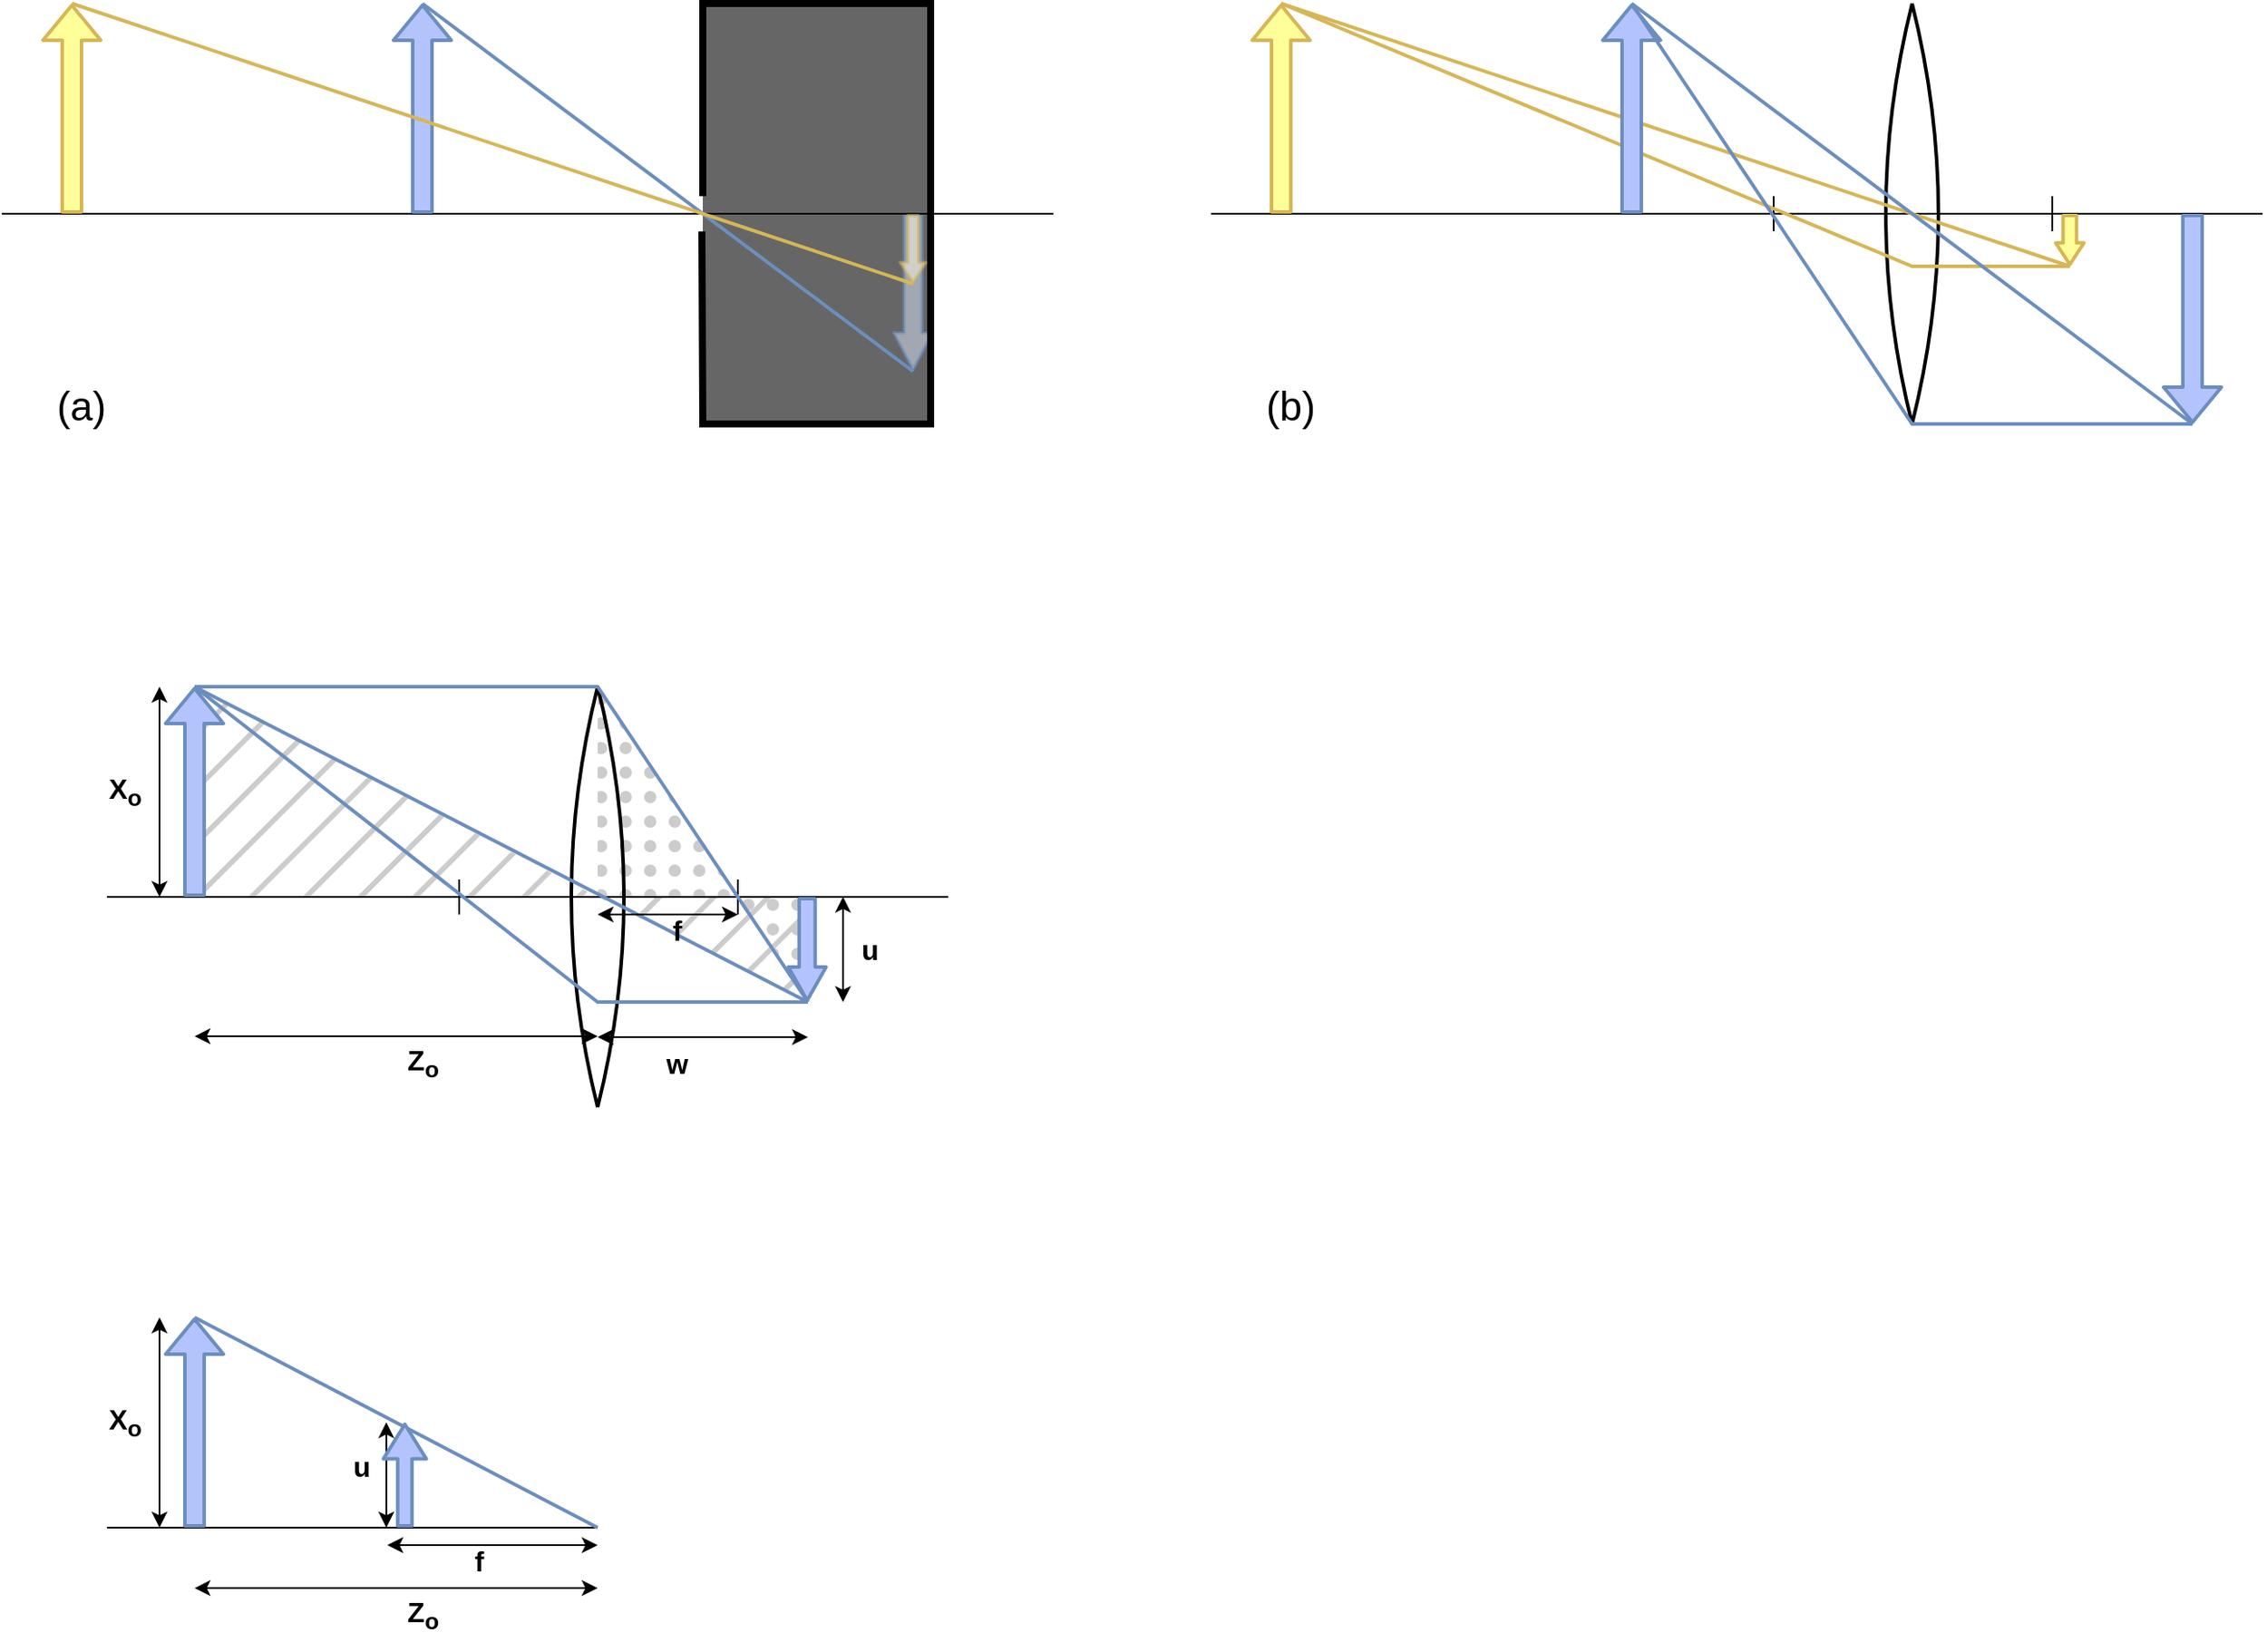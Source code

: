<mxfile version="20.5.1" type="device"><diagram id="46BsSHc9iQP-a1Z14mXy" name="Page-1"><mxGraphModel dx="4382" dy="1880" grid="1" gridSize="10" guides="1" tooltips="1" connect="1" arrows="1" fold="1" page="1" pageScale="1" pageWidth="827" pageHeight="1169" math="0" shadow="0"><root><mxCell id="0"/><mxCell id="1" parent="0"/><mxCell id="nbNz6tMkHk2tCTEelRpC-110" value="" style="verticalLabelPosition=bottom;verticalAlign=top;html=1;shape=mxgraph.basic.orthogonal_triangle;fontSize=16;fillColor=#CCCCCC;connectable=0;strokeColor=none;rotation=-180;fillStyle=hatch;strokeWidth=2;" vertex="1" parent="1"><mxGeometry x="-420" y="550" width="120" height="60" as="geometry"/></mxCell><mxCell id="nbNz6tMkHk2tCTEelRpC-109" value="" style="verticalLabelPosition=bottom;verticalAlign=top;html=1;shape=mxgraph.basic.orthogonal_triangle;fontSize=16;fillColor=#CCCCCC;connectable=0;fontColor=#333333;strokeColor=none;fillStyle=hatch;strokeWidth=2;" vertex="1" parent="1"><mxGeometry x="-650" y="430" width="230" height="120" as="geometry"/></mxCell><mxCell id="nbNz6tMkHk2tCTEelRpC-107" value="" style="verticalLabelPosition=bottom;verticalAlign=top;html=1;shape=mxgraph.basic.orthogonal_triangle;fontSize=16;fillColor=#CCCCCC;connectable=0;fontColor=#333333;strokeColor=none;rotation=-180;strokeOpacity=100;fillOpacity=100;fillStyle=dots;strokeWidth=2;" vertex="1" parent="1"><mxGeometry x="-340" y="549.83" width="40" height="59.83" as="geometry"/></mxCell><mxCell id="nbNz6tMkHk2tCTEelRpC-104" value="" style="verticalLabelPosition=bottom;verticalAlign=top;html=1;shape=mxgraph.basic.orthogonal_triangle;fontSize=16;fillColor=#CCCCCC;connectable=0;fontColor=#333333;strokeColor=none;fillStyle=dots;strokeWidth=2;" vertex="1" parent="1"><mxGeometry x="-420" y="430" width="80" height="120" as="geometry"/></mxCell><mxCell id="nbNz6tMkHk2tCTEelRpC-75" value="" style="rounded=0;whiteSpace=wrap;html=1;fillColor=#666666;strokeColor=none;" vertex="1" parent="1"><mxGeometry x="-360" y="40" width="130" height="240" as="geometry"/></mxCell><mxCell id="nbNz6tMkHk2tCTEelRpC-71" value="" style="shape=flexArrow;endArrow=classic;html=1;strokeColor=#6c8ebf;curved=1;fillColor=#DEE9FC;width=9.167;endSize=6.346;endWidth=9.776;fillOpacity=50;strokeOpacity=50;strokeWidth=2;" edge="1" parent="1"><mxGeometry width="50" height="50" relative="1" as="geometry"><mxPoint x="-240" y="160" as="sourcePoint"/><mxPoint x="-240" y="250" as="targetPoint"/></mxGeometry></mxCell><mxCell id="nbNz6tMkHk2tCTEelRpC-47" value="" style="endArrow=none;html=1;strokeColor=#000000;curved=1;" edge="1" parent="1"><mxGeometry width="50" height="50" relative="1" as="geometry"><mxPoint x="-760" y="160" as="sourcePoint"/><mxPoint x="-160" y="160" as="targetPoint"/></mxGeometry></mxCell><mxCell id="nbNz6tMkHk2tCTEelRpC-48" value="" style="shape=flexArrow;endArrow=classic;html=1;strokeColor=#d6b656;curved=1;fillColor=#FFFF99;strokeWidth=2;" edge="1" parent="1"><mxGeometry width="50" height="50" relative="1" as="geometry"><mxPoint x="-720" y="160" as="sourcePoint"/><mxPoint x="-720" y="40" as="targetPoint"/></mxGeometry></mxCell><mxCell id="nbNz6tMkHk2tCTEelRpC-49" value="" style="shape=flexArrow;endArrow=classic;html=1;strokeColor=#6c8ebf;curved=1;fillColor=#B3C4FC;strokeWidth=2;" edge="1" parent="1"><mxGeometry width="50" height="50" relative="1" as="geometry"><mxPoint x="-520" y="160" as="sourcePoint"/><mxPoint x="-520" y="40" as="targetPoint"/></mxGeometry></mxCell><mxCell id="nbNz6tMkHk2tCTEelRpC-50" value="" style="endArrow=none;html=1;rounded=0;strokeWidth=4;entryX=-0.004;entryY=0.542;entryDx=0;entryDy=0;entryPerimeter=0;" edge="1" parent="1" target="nbNz6tMkHk2tCTEelRpC-75"><mxGeometry width="50" height="50" relative="1" as="geometry"><mxPoint x="-360" y="150" as="sourcePoint"/><mxPoint x="-360" y="180" as="targetPoint"/><Array as="points"><mxPoint x="-360" y="40"/><mxPoint x="-230" y="40"/><mxPoint x="-230" y="280"/><mxPoint x="-360" y="280"/></Array></mxGeometry></mxCell><mxCell id="nbNz6tMkHk2tCTEelRpC-52" value="" style="endArrow=none;html=1;strokeColor=#6c8ebf;curved=1;fillColor=#dae8fc;shadow=0;sketch=0;strokeWidth=2;" edge="1" parent="1"><mxGeometry width="50" height="50" relative="1" as="geometry"><mxPoint x="-240" y="250" as="sourcePoint"/><mxPoint x="-520" y="40" as="targetPoint"/></mxGeometry></mxCell><mxCell id="nbNz6tMkHk2tCTEelRpC-53" value="" style="endArrow=none;html=1;strokeColor=#d6b656;curved=1;fillColor=#fff2cc;shadow=0;sketch=0;strokeWidth=2;" edge="1" parent="1"><mxGeometry width="50" height="50" relative="1" as="geometry"><mxPoint x="-240" y="200" as="sourcePoint"/><mxPoint x="-720" y="40" as="targetPoint"/></mxGeometry></mxCell><mxCell id="nbNz6tMkHk2tCTEelRpC-69" value="" style="shape=flexArrow;endArrow=classic;html=1;strokeColor=#d6b656;curved=1;fillColor=#FFFAE3;width=5.028;endSize=3.047;endWidth=6.444;fillOpacity=50;strokeOpacity=50;strokeWidth=2;" edge="1" parent="1"><mxGeometry width="50" height="50" relative="1" as="geometry"><mxPoint x="-240" y="160" as="sourcePoint"/><mxPoint x="-240" y="200" as="targetPoint"/></mxGeometry></mxCell><mxCell id="nbNz6tMkHk2tCTEelRpC-76" value="" style="endArrow=none;html=1;strokeColor=#000000;curved=1;" edge="1" parent="1"><mxGeometry width="50" height="50" relative="1" as="geometry"><mxPoint x="-700" y="550" as="sourcePoint"/><mxPoint x="-220" y="550" as="targetPoint"/></mxGeometry></mxCell><mxCell id="nbNz6tMkHk2tCTEelRpC-78" value="" style="shape=flexArrow;endArrow=classic;html=1;strokeColor=#6c8ebf;curved=1;fillColor=#B3C4FC;strokeWidth=2;" edge="1" parent="1"><mxGeometry width="50" height="50" relative="1" as="geometry"><mxPoint x="-650" y="550" as="sourcePoint"/><mxPoint x="-650" y="430" as="targetPoint"/></mxGeometry></mxCell><mxCell id="nbNz6tMkHk2tCTEelRpC-79" value="" style="endArrow=none;html=1;curved=1;strokeWidth=2;" edge="1" parent="1"><mxGeometry width="50" height="50" relative="1" as="geometry"><mxPoint x="-420" y="430" as="sourcePoint"/><mxPoint x="-420" y="670" as="targetPoint"/><Array as="points"><mxPoint x="-450" y="550"/></Array></mxGeometry></mxCell><mxCell id="nbNz6tMkHk2tCTEelRpC-80" value="" style="endArrow=none;html=1;curved=1;strokeWidth=2;" edge="1" parent="1"><mxGeometry width="50" height="50" relative="1" as="geometry"><mxPoint x="-420" y="430" as="sourcePoint"/><mxPoint x="-420" y="670" as="targetPoint"/><Array as="points"><mxPoint x="-390" y="550"/></Array></mxGeometry></mxCell><mxCell id="nbNz6tMkHk2tCTEelRpC-81" value="" style="endArrow=none;html=1;strokeColor=#6c8ebf;curved=1;fillColor=#dae8fc;shadow=0;sketch=0;strokeWidth=2;" edge="1" parent="1"><mxGeometry width="50" height="50" relative="1" as="geometry"><mxPoint x="-300" y="610" as="sourcePoint"/><mxPoint x="-650" y="430" as="targetPoint"/></mxGeometry></mxCell><mxCell id="nbNz6tMkHk2tCTEelRpC-83" value="" style="endArrow=none;html=1;shadow=0;sketch=0;strokeColor=#000000;curved=1;" edge="1" parent="1"><mxGeometry width="50" height="50" relative="1" as="geometry"><mxPoint x="-499" y="560" as="sourcePoint"/><mxPoint x="-499" y="540" as="targetPoint"/></mxGeometry></mxCell><mxCell id="nbNz6tMkHk2tCTEelRpC-84" value="" style="endArrow=none;html=1;shadow=0;sketch=0;strokeColor=#000000;curved=1;" edge="1" parent="1"><mxGeometry width="50" height="50" relative="1" as="geometry"><mxPoint x="-340" y="560" as="sourcePoint"/><mxPoint x="-340" y="540" as="targetPoint"/></mxGeometry></mxCell><mxCell id="nbNz6tMkHk2tCTEelRpC-85" value="" style="endArrow=none;html=1;strokeColor=#6c8ebf;fillColor=#dae8fc;shadow=0;sketch=0;rounded=0;strokeWidth=2;" edge="1" parent="1"><mxGeometry width="50" height="50" relative="1" as="geometry"><mxPoint x="-300" y="610" as="sourcePoint"/><mxPoint x="-650" y="430" as="targetPoint"/><Array as="points"><mxPoint x="-420" y="610"/></Array></mxGeometry></mxCell><mxCell id="nbNz6tMkHk2tCTEelRpC-88" value="" style="shape=flexArrow;endArrow=classic;html=1;strokeColor=#6c8ebf;curved=1;fillColor=#B3C4FC;strokeWidth=2;width=8.095;endSize=5.681;endWidth=10.431;" edge="1" parent="1"><mxGeometry width="50" height="50" relative="1" as="geometry"><mxPoint x="-300.42" y="550.0" as="sourcePoint"/><mxPoint x="-300.42" y="610" as="targetPoint"/></mxGeometry></mxCell><mxCell id="nbNz6tMkHk2tCTEelRpC-89" value="&lt;span style=&quot;font-size: 16px;&quot;&gt;&lt;font style=&quot;font-size: 16px;&quot;&gt;X&lt;/font&gt;&lt;/span&gt;&lt;sub&gt;o&lt;/sub&gt;" style="text;html=1;align=center;verticalAlign=middle;resizable=0;points=[];autosize=1;strokeColor=none;fillColor=none;fontSize=16;fontStyle=1" vertex="1" parent="1"><mxGeometry x="-710" y="470" width="40" height="40" as="geometry"/></mxCell><mxCell id="nbNz6tMkHk2tCTEelRpC-91" value="Z&lt;sub&gt;o&lt;/sub&gt;" style="text;html=1;align=center;verticalAlign=middle;resizable=0;points=[];autosize=1;strokeColor=none;fillColor=none;fontSize=16;fontStyle=1" vertex="1" parent="1"><mxGeometry x="-540" y="625" width="40" height="40" as="geometry"/></mxCell><mxCell id="nbNz6tMkHk2tCTEelRpC-92" value="f" style="text;html=1;align=center;verticalAlign=middle;resizable=0;points=[];autosize=1;strokeColor=none;fillColor=none;fontSize=16;fontStyle=1" vertex="1" parent="1"><mxGeometry x="-390" y="554" width="30" height="30" as="geometry"/></mxCell><mxCell id="nbNz6tMkHk2tCTEelRpC-94" value="u" style="text;html=1;align=center;verticalAlign=middle;resizable=0;points=[];autosize=1;strokeColor=none;fillColor=none;fontSize=16;fontStyle=1" vertex="1" parent="1"><mxGeometry x="-280" y="564.74" width="30" height="30" as="geometry"/></mxCell><mxCell id="nbNz6tMkHk2tCTEelRpC-102" value="" style="endArrow=none;html=1;strokeColor=#6c8ebf;fillColor=#dae8fc;shadow=0;sketch=0;rounded=0;strokeWidth=2;" edge="1" parent="1"><mxGeometry width="50" height="50" relative="1" as="geometry"><mxPoint x="-300" y="610" as="sourcePoint"/><mxPoint x="-650" y="430" as="targetPoint"/><Array as="points"><mxPoint x="-420" y="430"/></Array></mxGeometry></mxCell><mxCell id="nbNz6tMkHk2tCTEelRpC-111" value="" style="endArrow=classic;startArrow=classic;html=1;rounded=0;shadow=0;sketch=0;strokeColor=#000000;strokeWidth=1;fontSize=16;fillColor=#FFFAE3;gradientColor=none;" edge="1" parent="1"><mxGeometry width="50" height="50" relative="1" as="geometry"><mxPoint x="-670" y="550" as="sourcePoint"/><mxPoint x="-670" y="430" as="targetPoint"/></mxGeometry></mxCell><mxCell id="nbNz6tMkHk2tCTEelRpC-112" value="" style="endArrow=classic;startArrow=classic;html=1;rounded=0;shadow=0;sketch=0;strokeColor=#000000;strokeWidth=1;fontSize=16;fillColor=#FFFAE3;gradientColor=none;" edge="1" parent="1"><mxGeometry width="50" height="50" relative="1" as="geometry"><mxPoint x="-280" y="610" as="sourcePoint"/><mxPoint x="-280" y="549.83" as="targetPoint"/></mxGeometry></mxCell><mxCell id="nbNz6tMkHk2tCTEelRpC-113" value="" style="endArrow=classic;startArrow=classic;html=1;rounded=0;shadow=0;sketch=0;strokeColor=#000000;strokeWidth=1;fontSize=16;fillColor=#FFFAE3;gradientColor=none;" edge="1" parent="1"><mxGeometry width="50" height="50" relative="1" as="geometry"><mxPoint x="-650" y="629.51" as="sourcePoint"/><mxPoint x="-420" y="629.51" as="targetPoint"/></mxGeometry></mxCell><mxCell id="nbNz6tMkHk2tCTEelRpC-114" value="" style="endArrow=classic;startArrow=classic;html=1;rounded=0;shadow=0;sketch=0;strokeColor=#000000;strokeWidth=1;fontSize=16;fillColor=#FFFAE3;gradientColor=none;" edge="1" parent="1"><mxGeometry width="50" height="50" relative="1" as="geometry"><mxPoint x="-420" y="630.0" as="sourcePoint"/><mxPoint x="-300" y="630" as="targetPoint"/></mxGeometry></mxCell><mxCell id="nbNz6tMkHk2tCTEelRpC-115" value="w" style="text;html=1;align=center;verticalAlign=middle;resizable=0;points=[];autosize=1;strokeColor=none;fillColor=none;fontSize=16;fontStyle=1" vertex="1" parent="1"><mxGeometry x="-395" y="630" width="40" height="30" as="geometry"/></mxCell><mxCell id="nbNz6tMkHk2tCTEelRpC-116" value="" style="endArrow=classic;startArrow=classic;html=1;rounded=0;shadow=0;sketch=0;strokeColor=#000000;strokeWidth=1;fontSize=16;fillColor=#FFFAE3;gradientColor=none;" edge="1" parent="1"><mxGeometry width="50" height="50" relative="1" as="geometry"><mxPoint x="-420" y="560" as="sourcePoint"/><mxPoint x="-340" y="560" as="targetPoint"/></mxGeometry></mxCell><mxCell id="nbNz6tMkHk2tCTEelRpC-125" value="" style="endArrow=none;html=1;strokeColor=#000000;curved=1;" edge="1" parent="1"><mxGeometry width="50" height="50" relative="1" as="geometry"><mxPoint x="-700" y="910" as="sourcePoint"/><mxPoint x="-420" y="910" as="targetPoint"/></mxGeometry></mxCell><mxCell id="nbNz6tMkHk2tCTEelRpC-126" value="" style="shape=flexArrow;endArrow=classic;html=1;strokeColor=#6c8ebf;curved=1;fillColor=#B3C4FC;strokeWidth=2;" edge="1" parent="1"><mxGeometry width="50" height="50" relative="1" as="geometry"><mxPoint x="-650" y="910" as="sourcePoint"/><mxPoint x="-650" y="790" as="targetPoint"/></mxGeometry></mxCell><mxCell id="nbNz6tMkHk2tCTEelRpC-129" value="" style="endArrow=none;html=1;strokeColor=#6c8ebf;curved=1;fillColor=#dae8fc;shadow=0;sketch=0;strokeWidth=2;" edge="1" parent="1"><mxGeometry width="50" height="50" relative="1" as="geometry"><mxPoint x="-420" y="910" as="sourcePoint"/><mxPoint x="-650" y="790" as="targetPoint"/></mxGeometry></mxCell><mxCell id="nbNz6tMkHk2tCTEelRpC-134" value="&lt;span style=&quot;font-size: 16px;&quot;&gt;&lt;font style=&quot;font-size: 16px;&quot;&gt;X&lt;/font&gt;&lt;/span&gt;&lt;sub&gt;o&lt;/sub&gt;" style="text;html=1;align=center;verticalAlign=middle;resizable=0;points=[];autosize=1;strokeColor=none;fillColor=none;fontSize=16;fontStyle=1" vertex="1" parent="1"><mxGeometry x="-710" y="830" width="40" height="40" as="geometry"/></mxCell><mxCell id="nbNz6tMkHk2tCTEelRpC-135" value="Z&lt;sub&gt;o&lt;/sub&gt;" style="text;html=1;align=center;verticalAlign=middle;resizable=0;points=[];autosize=1;strokeColor=none;fillColor=none;fontSize=16;fontStyle=1" vertex="1" parent="1"><mxGeometry x="-540" y="940" width="40" height="40" as="geometry"/></mxCell><mxCell id="nbNz6tMkHk2tCTEelRpC-136" value="f" style="text;html=1;align=center;verticalAlign=middle;resizable=0;points=[];autosize=1;strokeColor=none;fillColor=none;fontSize=16;fontStyle=1" vertex="1" parent="1"><mxGeometry x="-503" y="914" width="30" height="30" as="geometry"/></mxCell><mxCell id="nbNz6tMkHk2tCTEelRpC-137" value="u" style="text;html=1;align=center;verticalAlign=middle;resizable=0;points=[];autosize=1;strokeColor=none;fillColor=none;fontSize=16;fontStyle=1" vertex="1" parent="1"><mxGeometry x="-570" y="860" width="30" height="30" as="geometry"/></mxCell><mxCell id="nbNz6tMkHk2tCTEelRpC-139" value="" style="endArrow=classic;startArrow=classic;html=1;rounded=0;shadow=0;sketch=0;strokeColor=#000000;strokeWidth=1;fontSize=16;fillColor=#FFFAE3;gradientColor=none;" edge="1" parent="1"><mxGeometry width="50" height="50" relative="1" as="geometry"><mxPoint x="-670" y="910" as="sourcePoint"/><mxPoint x="-670" y="790" as="targetPoint"/></mxGeometry></mxCell><mxCell id="nbNz6tMkHk2tCTEelRpC-140" value="" style="endArrow=classic;startArrow=classic;html=1;rounded=0;shadow=0;sketch=0;strokeColor=#000000;strokeWidth=1;fontSize=16;fillColor=#FFFAE3;gradientColor=none;" edge="1" parent="1"><mxGeometry width="50" height="50" relative="1" as="geometry"><mxPoint x="-540.57" y="910" as="sourcePoint"/><mxPoint x="-540.57" y="849.83" as="targetPoint"/></mxGeometry></mxCell><mxCell id="nbNz6tMkHk2tCTEelRpC-141" value="" style="endArrow=classic;startArrow=classic;html=1;rounded=0;shadow=0;sketch=0;strokeColor=#000000;strokeWidth=1;fontSize=16;fillColor=#FFFAE3;gradientColor=none;" edge="1" parent="1"><mxGeometry width="50" height="50" relative="1" as="geometry"><mxPoint x="-650" y="944.51" as="sourcePoint"/><mxPoint x="-420" y="944.51" as="targetPoint"/></mxGeometry></mxCell><mxCell id="nbNz6tMkHk2tCTEelRpC-144" value="" style="endArrow=classic;startArrow=classic;html=1;rounded=0;shadow=0;sketch=0;strokeColor=#000000;strokeWidth=1;fontSize=16;fillColor=#FFFAE3;gradientColor=none;" edge="1" parent="1"><mxGeometry width="50" height="50" relative="1" as="geometry"><mxPoint x="-540" y="920" as="sourcePoint"/><mxPoint x="-420" y="920" as="targetPoint"/></mxGeometry></mxCell><mxCell id="nbNz6tMkHk2tCTEelRpC-145" value="" style="shape=flexArrow;endArrow=classic;html=1;strokeColor=#6c8ebf;curved=1;fillColor=#B3C4FC;strokeWidth=2;width=7.2;endSize=5.932;endWidth=14.32;" edge="1" parent="1"><mxGeometry width="50" height="50" relative="1" as="geometry"><mxPoint x="-530" y="910.0" as="sourcePoint"/><mxPoint x="-530" y="850" as="targetPoint"/></mxGeometry></mxCell><mxCell id="nbNz6tMkHk2tCTEelRpC-146" value="" style="endArrow=none;html=1;strokeColor=#000000;curved=1;" edge="1" parent="1"><mxGeometry width="50" height="50" relative="1" as="geometry"><mxPoint x="-70.0" y="160" as="sourcePoint"/><mxPoint x="530" y="160" as="targetPoint"/></mxGeometry></mxCell><mxCell id="nbNz6tMkHk2tCTEelRpC-147" value="" style="shape=flexArrow;endArrow=classic;html=1;strokeColor=#d6b656;curved=1;fillColor=#FFFF99;" edge="1" parent="1"><mxGeometry width="50" height="50" relative="1" as="geometry"><mxPoint x="-30.0" y="160" as="sourcePoint"/><mxPoint x="-30.0" y="40" as="targetPoint"/></mxGeometry></mxCell><mxCell id="nbNz6tMkHk2tCTEelRpC-148" value="" style="shape=flexArrow;endArrow=classic;html=1;strokeColor=#6c8ebf;curved=1;fillColor=#B3C4FC;" edge="1" parent="1"><mxGeometry width="50" height="50" relative="1" as="geometry"><mxPoint x="170.0" y="160" as="sourcePoint"/><mxPoint x="170.0" y="40" as="targetPoint"/></mxGeometry></mxCell><mxCell id="nbNz6tMkHk2tCTEelRpC-149" value="" style="endArrow=none;html=1;curved=1;strokeWidth=2;" edge="1" parent="1"><mxGeometry width="50" height="50" relative="1" as="geometry"><mxPoint x="330.0" y="40" as="sourcePoint"/><mxPoint x="330.0" y="280" as="targetPoint"/><Array as="points"><mxPoint x="300" y="160"/></Array></mxGeometry></mxCell><mxCell id="nbNz6tMkHk2tCTEelRpC-150" value="" style="endArrow=none;html=1;curved=1;strokeWidth=2;" edge="1" parent="1"><mxGeometry width="50" height="50" relative="1" as="geometry"><mxPoint x="330.0" y="40" as="sourcePoint"/><mxPoint x="330.0" y="280" as="targetPoint"/><Array as="points"><mxPoint x="360" y="160"/></Array></mxGeometry></mxCell><mxCell id="nbNz6tMkHk2tCTEelRpC-151" value="" style="endArrow=none;html=1;strokeColor=#6c8ebf;curved=1;fillColor=#dae8fc;shadow=0;sketch=0;" edge="1" parent="1"><mxGeometry width="50" height="50" relative="1" as="geometry"><mxPoint x="490" y="280" as="sourcePoint"/><mxPoint x="170.0" y="40" as="targetPoint"/></mxGeometry></mxCell><mxCell id="nbNz6tMkHk2tCTEelRpC-152" value="" style="endArrow=none;html=1;strokeColor=#d6b656;curved=1;fillColor=#fff2cc;shadow=0;sketch=0;" edge="1" parent="1"><mxGeometry width="50" height="50" relative="1" as="geometry"><mxPoint x="420" y="190" as="sourcePoint"/><mxPoint x="-30.0" y="40" as="targetPoint"/></mxGeometry></mxCell><mxCell id="nbNz6tMkHk2tCTEelRpC-153" value="" style="endArrow=none;html=1;shadow=0;sketch=0;strokeColor=#000000;curved=1;" edge="1" parent="1"><mxGeometry width="50" height="50" relative="1" as="geometry"><mxPoint x="251" y="170" as="sourcePoint"/><mxPoint x="251" y="150" as="targetPoint"/></mxGeometry></mxCell><mxCell id="nbNz6tMkHk2tCTEelRpC-154" value="" style="endArrow=none;html=1;shadow=0;sketch=0;strokeColor=#000000;curved=1;" edge="1" parent="1"><mxGeometry width="50" height="50" relative="1" as="geometry"><mxPoint x="410" y="170" as="sourcePoint"/><mxPoint x="410" y="150" as="targetPoint"/></mxGeometry></mxCell><mxCell id="nbNz6tMkHk2tCTEelRpC-155" value="" style="endArrow=none;html=1;strokeColor=#6c8ebf;fillColor=#dae8fc;shadow=0;sketch=0;rounded=0;" edge="1" parent="1"><mxGeometry width="50" height="50" relative="1" as="geometry"><mxPoint x="490" y="280" as="sourcePoint"/><mxPoint x="170.0" y="40" as="targetPoint"/><Array as="points"><mxPoint x="330" y="280"/></Array></mxGeometry></mxCell><mxCell id="nbNz6tMkHk2tCTEelRpC-156" value="" style="endArrow=none;html=1;strokeColor=#d6b656;fillColor=#fff2cc;shadow=0;sketch=0;rounded=0;" edge="1" parent="1"><mxGeometry width="50" height="50" relative="1" as="geometry"><mxPoint x="420" y="190" as="sourcePoint"/><mxPoint x="-30.0" y="40" as="targetPoint"/><Array as="points"><mxPoint x="330" y="190"/></Array></mxGeometry></mxCell><mxCell id="nbNz6tMkHk2tCTEelRpC-157" value="" style="shape=flexArrow;endArrow=classic;html=1;strokeColor=#d6b656;curved=1;fillColor=#FFFF99;width=6.667;endSize=3.443;endWidth=6.444;" edge="1" parent="1"><mxGeometry width="50" height="50" relative="1" as="geometry"><mxPoint x="420" y="160" as="sourcePoint"/><mxPoint x="420" y="190" as="targetPoint"/></mxGeometry></mxCell><mxCell id="nbNz6tMkHk2tCTEelRpC-158" value="" style="shape=flexArrow;endArrow=classic;html=1;strokeColor=#6c8ebf;curved=1;fillColor=#B3C4FC;strokeWidth=2;" edge="1" parent="1"><mxGeometry width="50" height="50" relative="1" as="geometry"><mxPoint x="490" y="160" as="sourcePoint"/><mxPoint x="490" y="280" as="targetPoint"/></mxGeometry></mxCell><mxCell id="nbNz6tMkHk2tCTEelRpC-159" value="" style="shape=flexArrow;endArrow=classic;html=1;strokeColor=#d6b656;curved=1;fillColor=#FFFF99;strokeWidth=2;" edge="1" parent="1"><mxGeometry width="50" height="50" relative="1" as="geometry"><mxPoint x="-30.0" y="160" as="sourcePoint"/><mxPoint x="-30.0" y="40" as="targetPoint"/></mxGeometry></mxCell><mxCell id="nbNz6tMkHk2tCTEelRpC-160" value="" style="endArrow=none;html=1;strokeColor=#d6b656;fillColor=#fff2cc;shadow=0;sketch=0;rounded=0;strokeWidth=2;" edge="1" parent="1"><mxGeometry width="50" height="50" relative="1" as="geometry"><mxPoint x="420" y="190" as="sourcePoint"/><mxPoint x="-30.0" y="40" as="targetPoint"/><Array as="points"><mxPoint x="330" y="190"/></Array></mxGeometry></mxCell><mxCell id="nbNz6tMkHk2tCTEelRpC-161" value="" style="endArrow=none;html=1;strokeColor=#d6b656;curved=1;fillColor=#fff2cc;shadow=0;sketch=0;strokeWidth=2;" edge="1" parent="1"><mxGeometry width="50" height="50" relative="1" as="geometry"><mxPoint x="420" y="190" as="sourcePoint"/><mxPoint x="-30.0" y="40" as="targetPoint"/></mxGeometry></mxCell><mxCell id="nbNz6tMkHk2tCTEelRpC-162" value="" style="shape=flexArrow;endArrow=classic;html=1;strokeColor=#6c8ebf;curved=1;fillColor=#B3C4FC;strokeWidth=2;" edge="1" parent="1"><mxGeometry width="50" height="50" relative="1" as="geometry"><mxPoint x="170.0" y="160" as="sourcePoint"/><mxPoint x="170.0" y="40" as="targetPoint"/></mxGeometry></mxCell><mxCell id="nbNz6tMkHk2tCTEelRpC-163" value="" style="endArrow=none;html=1;strokeColor=#6c8ebf;fillColor=#dae8fc;shadow=0;sketch=0;rounded=0;strokeWidth=2;" edge="1" parent="1"><mxGeometry width="50" height="50" relative="1" as="geometry"><mxPoint x="490" y="280" as="sourcePoint"/><mxPoint x="170.0" y="40" as="targetPoint"/><Array as="points"><mxPoint x="330" y="280"/></Array></mxGeometry></mxCell><mxCell id="nbNz6tMkHk2tCTEelRpC-164" value="" style="endArrow=none;html=1;strokeColor=#6c8ebf;curved=1;fillColor=#dae8fc;shadow=0;sketch=0;strokeWidth=2;" edge="1" parent="1"><mxGeometry width="50" height="50" relative="1" as="geometry"><mxPoint x="490" y="280" as="sourcePoint"/><mxPoint x="170.0" y="40" as="targetPoint"/></mxGeometry></mxCell><mxCell id="nbNz6tMkHk2tCTEelRpC-165" value="" style="shape=flexArrow;endArrow=classic;html=1;strokeColor=#d6b656;curved=1;fillColor=#FFFF99;width=6.667;endSize=3.443;endWidth=6.444;strokeWidth=2;" edge="1" parent="1"><mxGeometry width="50" height="50" relative="1" as="geometry"><mxPoint x="420" y="160" as="sourcePoint"/><mxPoint x="420" y="190" as="targetPoint"/></mxGeometry></mxCell><mxCell id="nbNz6tMkHk2tCTEelRpC-166" value="(a)" style="text;html=1;align=center;verticalAlign=middle;resizable=0;points=[];autosize=1;strokeColor=none;fillColor=none;fontSize=23;" vertex="1" parent="1"><mxGeometry x="-740" y="250" width="50" height="40" as="geometry"/></mxCell><mxCell id="nbNz6tMkHk2tCTEelRpC-167" value="(b)" style="text;html=1;align=center;verticalAlign=middle;resizable=0;points=[];autosize=1;strokeColor=none;fillColor=none;fontSize=23;" vertex="1" parent="1"><mxGeometry x="-50" y="250" width="50" height="40" as="geometry"/></mxCell></root></mxGraphModel></diagram></mxfile>